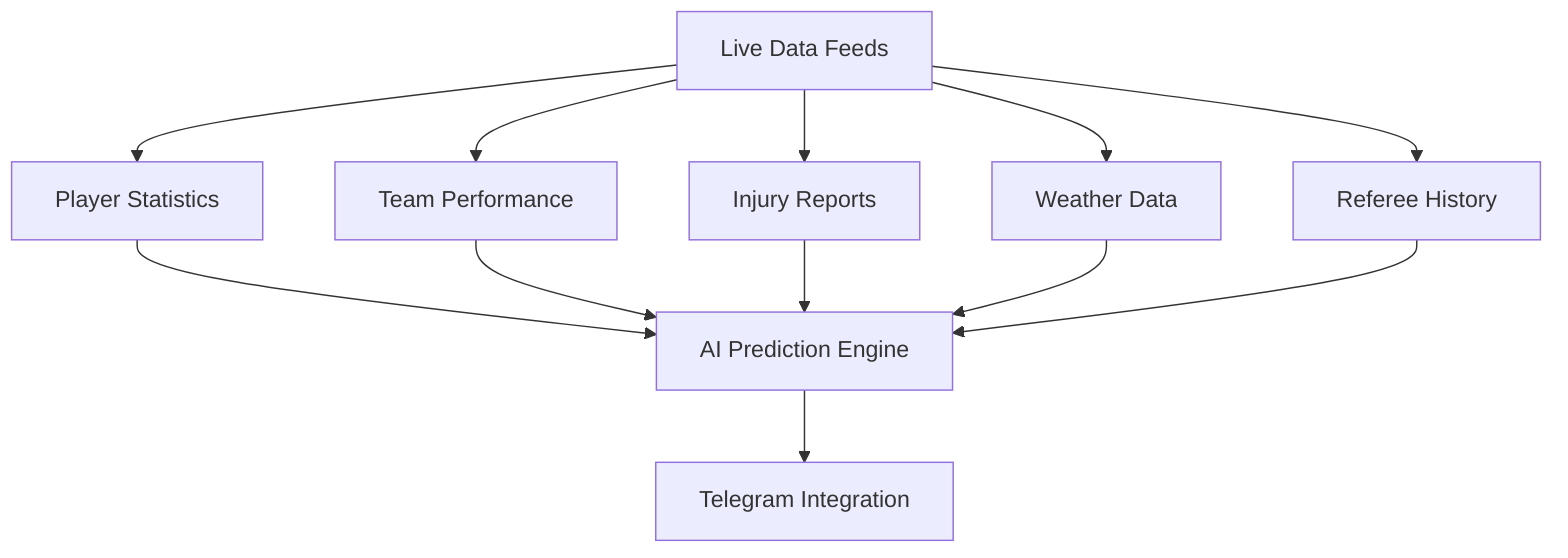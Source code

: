 graph TD
A[Live Data Feeds] --> B[Player Statistics]
A --> C[Team Performance]
A --> D[Injury Reports]
A --> E[Weather Data]
A --> F[Referee History]
B & C & D & E & F --> G[AI Prediction Engine]
G --> H[Telegram Integration]